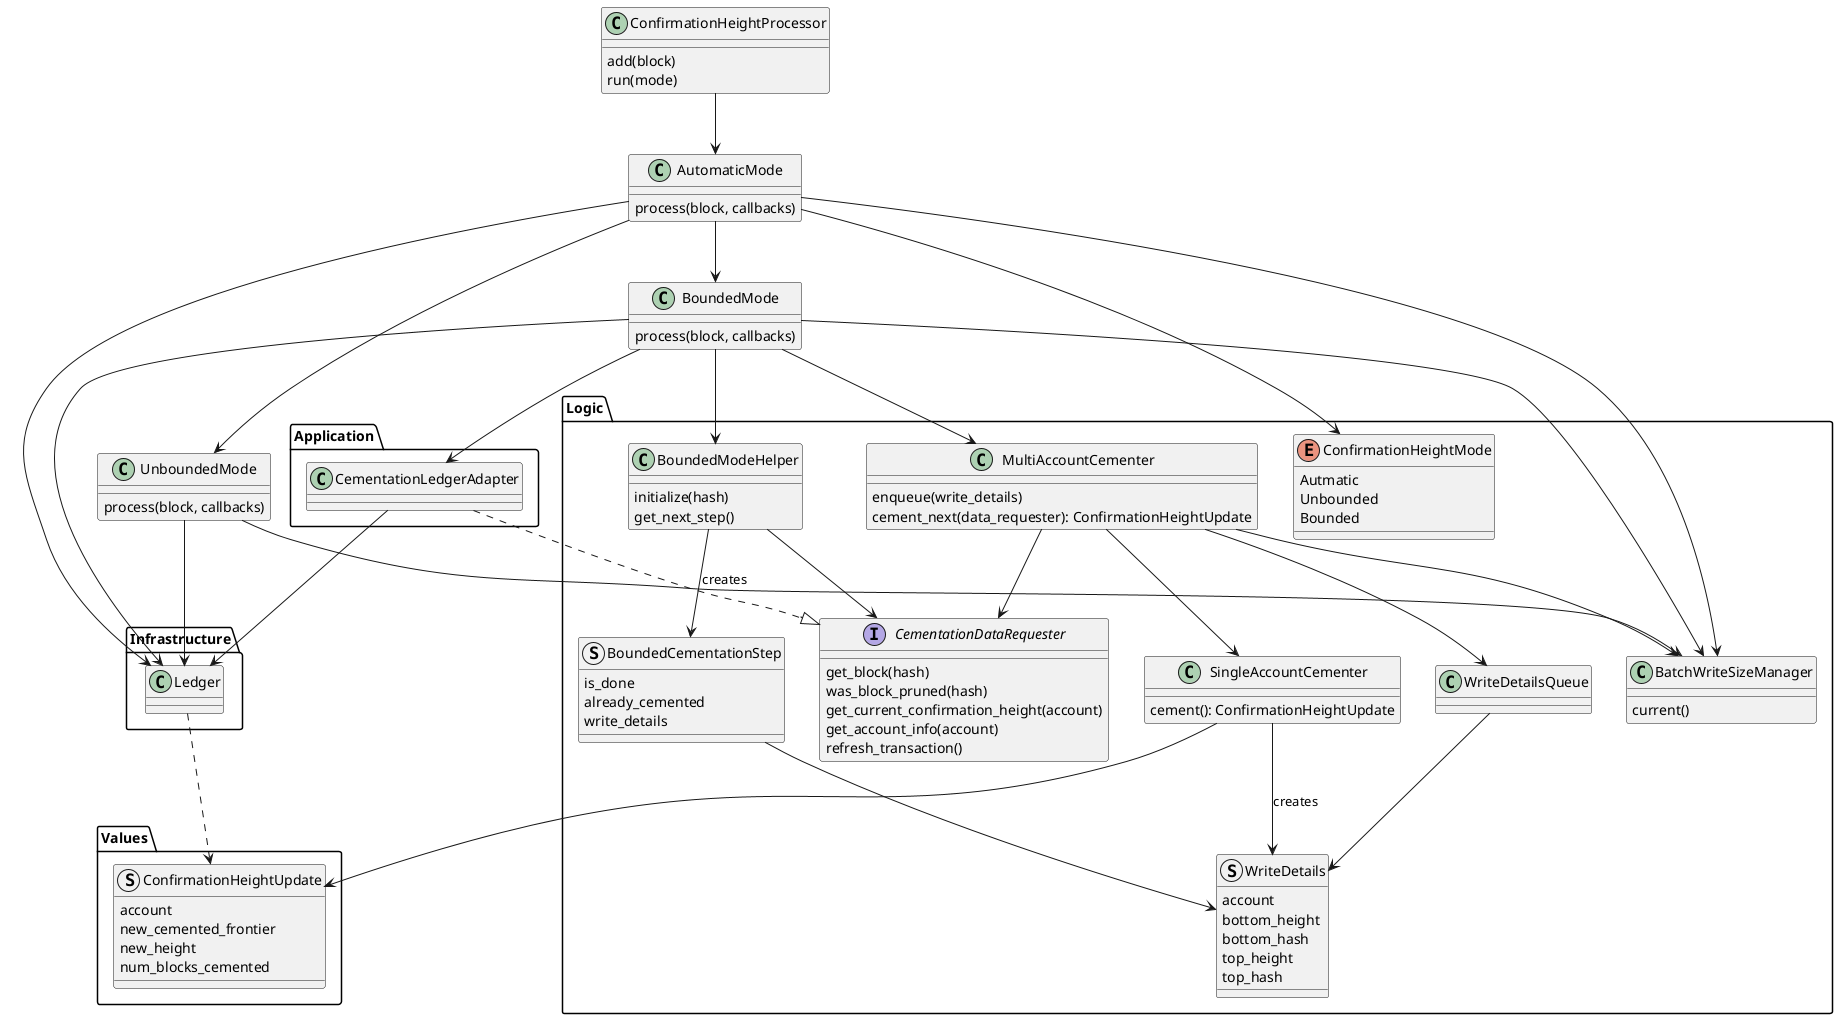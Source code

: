 @startuml "Confirmation Height"
class UnboundedMode {
    process(block, callbacks)
}

class BoundedMode{
    process(block, callbacks)
}

class AutomaticMode{
    process(block, callbacks)
}

class ConfirmationHeightProcessor{
    add(block)
    run(mode)
}

package "Infrastructure" {
    class Ledger
}

package "Logic"{
    enum ConfirmationHeightMode{
        Autmatic
        Unbounded
        Bounded
    }

    struct WriteDetails{
        account
        bottom_height
        bottom_hash
        top_height
        top_hash
    }
    class WriteDetailsQueue

    class SingleAccountCementer {
        cement(): ConfirmationHeightUpdate
    }
    class MultiAccountCementer {
        enqueue(write_details)
        cement_next(data_requester): ConfirmationHeightUpdate
    }
    class BatchWriteSizeManager {
        current()
    }

    interface CementationDataRequester{
        get_block(hash)
        was_block_pruned(hash)
        get_current_confirmation_height(account)
        get_account_info(account)
        refresh_transaction()
    }

    struct BoundedCementationStep{
        is_done
        already_cemented
        write_details
    }

    class BoundedModeHelper{
        initialize(hash)
        get_next_step()
    }

}

package "Values"{
    struct ConfirmationHeightUpdate{
        account
        new_cemented_frontier
        new_height
        num_blocks_cemented
    }
}

package "Application"{
    class CementationLedgerAdapter
}

Ledger ..> ConfirmationHeightUpdate

UnboundedMode --> Ledger
UnboundedMode --> BatchWriteSizeManager

BoundedMode --> Ledger
BoundedMode --> MultiAccountCementer
BoundedMode --> BatchWriteSizeManager
BoundedMode --> CementationLedgerAdapter
BoundedMode --> BoundedModeHelper

BoundedModeHelper --> BoundedCementationStep: creates
BoundedModeHelper --> CementationDataRequester

BoundedCementationStep --> WriteDetails

MultiAccountCementer --> SingleAccountCementer
MultiAccountCementer --> BatchWriteSizeManager
MultiAccountCementer --> WriteDetailsQueue
MultiAccountCementer --> CementationDataRequester

SingleAccountCementer --> ConfirmationHeightUpdate
SingleAccountCementer --> WriteDetails: creates

WriteDetailsQueue --> WriteDetails

AutomaticMode --> ConfirmationHeightMode
AutomaticMode --> BoundedMode
AutomaticMode --> UnboundedMode
AutomaticMode --> Ledger
AutomaticMode --> BatchWriteSizeManager

ConfirmationHeightProcessor --> AutomaticMode

CementationLedgerAdapter ..|> CementationDataRequester
CementationLedgerAdapter --> Ledger

@enduml